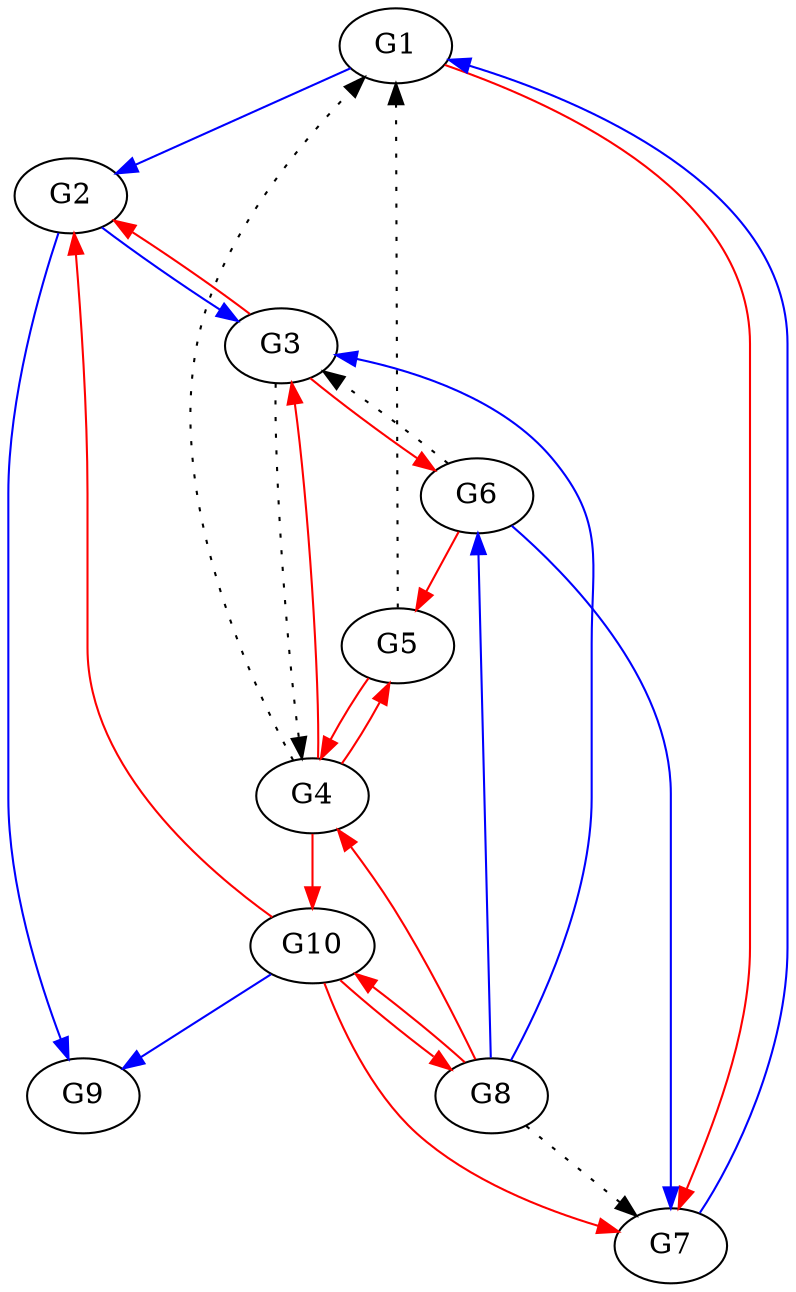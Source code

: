 // Grafos-DREAM4
digraph {
	G1 [label=G1]
	G2 [label=G2]
	G3 [label=G3]
	G4 [label=G4]
	G5 [label=G5]
	G6 [label=G6]
	G7 [label=G7]
	G8 [label=G8]
	G9 [label=G9]
	G10 [label=G10]
	G1 -> G2 [color=blue]
	G2 -> G3 [color=blue]
	G2 -> G9 [color=blue]
	G3 -> G4 [style=dotted]
	G4 -> G1 [style=dotted]
	G5 -> G1 [style=dotted]
	G6 -> G3 [style=dotted]
	G6 -> G7 [color=blue]
	G7 -> G1 [color=blue]
	G8 -> G3 [color=blue]
	G8 -> G6 [color=blue]
	G8 -> G7 [style=dotted]
	G10 -> G9 [color=blue]
	G1 -> G7 [color=red]
	G3 -> G2 [color=red]
	G3 -> G6 [color=red]
	G4 -> G3 [color=red]
	G4 -> G5 [color=red]
	G4 -> G10 [color=red]
	G5 -> G4 [color=red]
	G6 -> G5 [color=red]
	G8 -> G4 [color=red]
	G8 -> G10 [color=red]
	G10 -> G2 [color=red]
	G10 -> G7 [color=red]
	G10 -> G8 [color=red]
}
